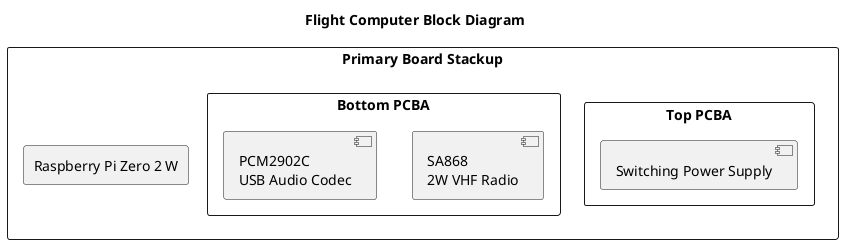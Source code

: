 @startuml

title "Flight Computer Block Diagram"

rectangle "Primary Board Stackup" as primary_assembly {

rectangle "Top PCBA" as hat {
  component "Switching Power Supply" as buck
}

rectangle "Raspberry Pi Zero 2 W" as pi {
}

rectangle "Bottom PCBA" as shoe {
  component "SA868\n2W VHF Radio" as sa868
  component "PCM2902C\nUSB Audio Codec" as pcm2902c
}

}

@enduml